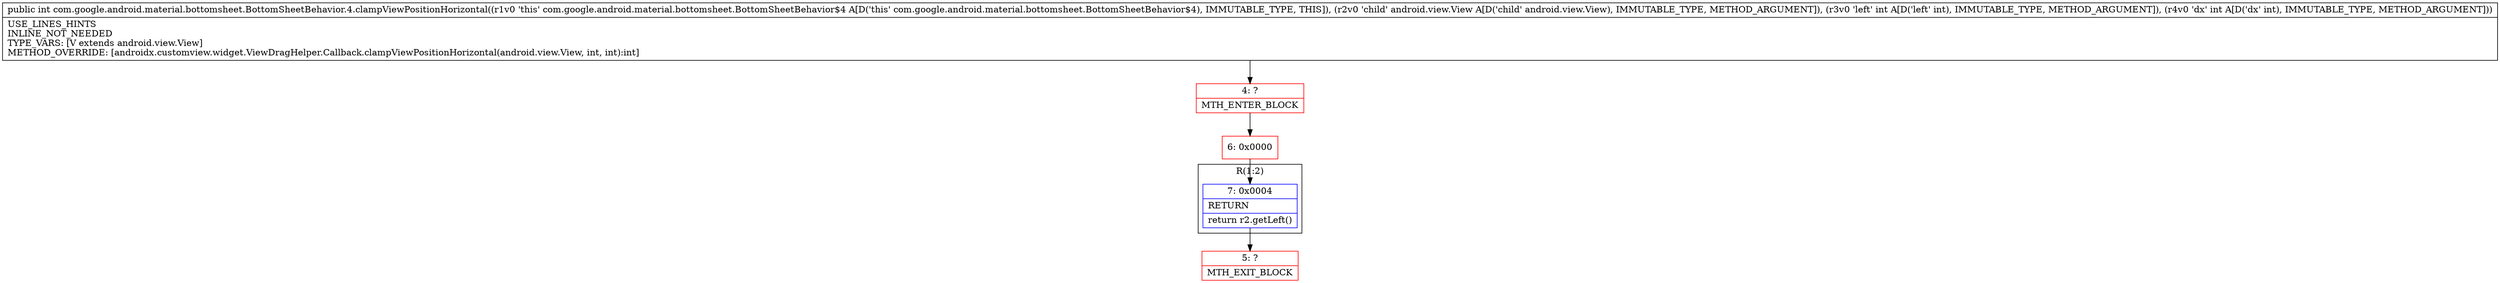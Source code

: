 digraph "CFG forcom.google.android.material.bottomsheet.BottomSheetBehavior.4.clampViewPositionHorizontal(Landroid\/view\/View;II)I" {
subgraph cluster_Region_456429057 {
label = "R(1:2)";
node [shape=record,color=blue];
Node_7 [shape=record,label="{7\:\ 0x0004|RETURN\l|return r2.getLeft()\l}"];
}
Node_4 [shape=record,color=red,label="{4\:\ ?|MTH_ENTER_BLOCK\l}"];
Node_6 [shape=record,color=red,label="{6\:\ 0x0000}"];
Node_5 [shape=record,color=red,label="{5\:\ ?|MTH_EXIT_BLOCK\l}"];
MethodNode[shape=record,label="{public int com.google.android.material.bottomsheet.BottomSheetBehavior.4.clampViewPositionHorizontal((r1v0 'this' com.google.android.material.bottomsheet.BottomSheetBehavior$4 A[D('this' com.google.android.material.bottomsheet.BottomSheetBehavior$4), IMMUTABLE_TYPE, THIS]), (r2v0 'child' android.view.View A[D('child' android.view.View), IMMUTABLE_TYPE, METHOD_ARGUMENT]), (r3v0 'left' int A[D('left' int), IMMUTABLE_TYPE, METHOD_ARGUMENT]), (r4v0 'dx' int A[D('dx' int), IMMUTABLE_TYPE, METHOD_ARGUMENT]))  | USE_LINES_HINTS\lINLINE_NOT_NEEDED\lTYPE_VARS: [V extends android.view.View]\lMETHOD_OVERRIDE: [androidx.customview.widget.ViewDragHelper.Callback.clampViewPositionHorizontal(android.view.View, int, int):int]\l}"];
MethodNode -> Node_4;Node_7 -> Node_5;
Node_4 -> Node_6;
Node_6 -> Node_7;
}

